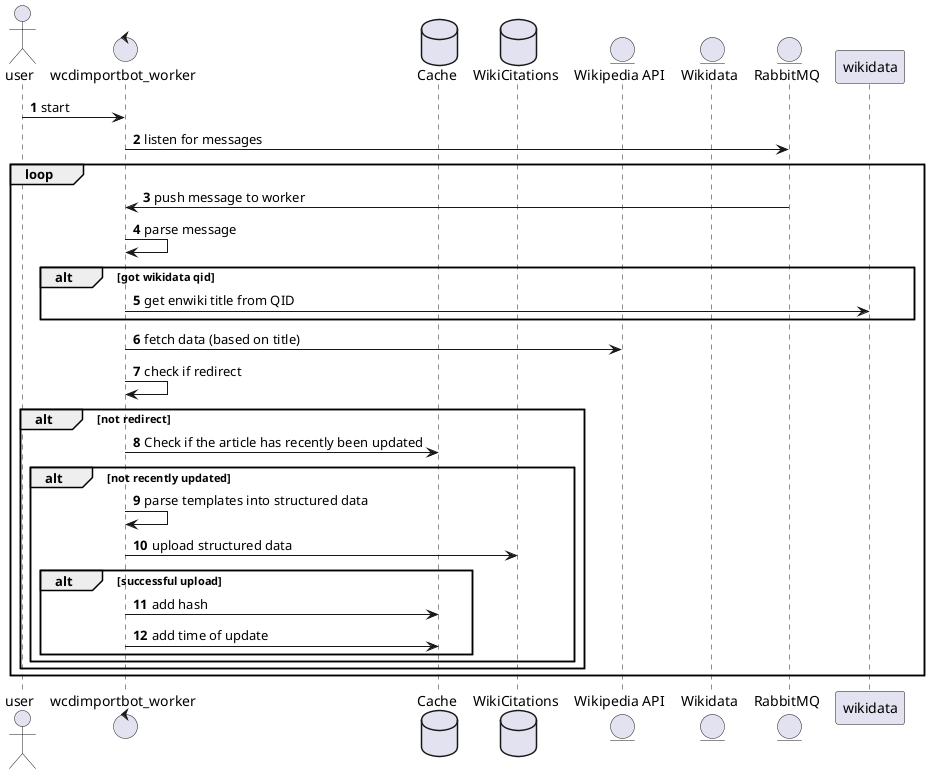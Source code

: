 @startuml
'https://plantuml.com/sequence-diagram

autonumber
actor user
control wcdimportbot_worker
database Cache as cache
database WikiCitations as wikicitations
entity "Wikipedia API" as wikipediaapi
entity Wikidata
entity RabbitMQ as rabbitmq

user -> wcdimportbot_worker :start
wcdimportbot_worker -> rabbitmq : listen for messages
loop
rabbitmq -> wcdimportbot_worker : push message to worker
wcdimportbot_worker -> wcdimportbot_worker : parse message
alt got wikidata qid
    wcdimportbot_worker -> wikidata : get enwiki title from QID
end
wcdimportbot_worker -> wikipediaapi : fetch data (based on title)
    wcdimportbot_worker -> wcdimportbot_worker : check if redirect
    alt not redirect
        wcdimportbot_worker -> cache : Check if the article has recently been updated
        alt not recently updated
            wcdimportbot_worker -> wcdimportbot_worker : parse templates into structured data
            wcdimportbot_worker -> wikicitations : upload structured data
            alt successful upload
                wcdimportbot_worker -> cache : add hash
                wcdimportbot_worker -> cache : add time of update
            end
        end
    end
end
@enduml